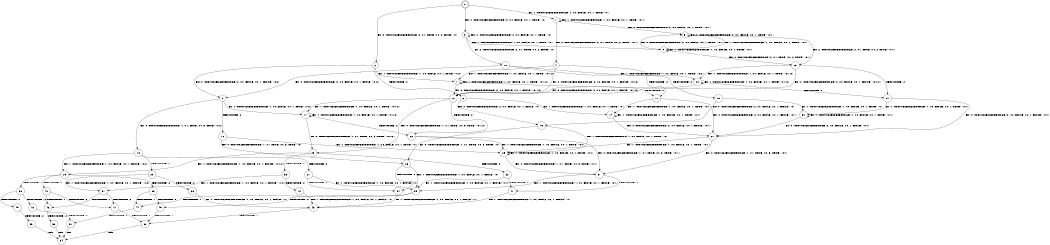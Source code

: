 digraph BCG {
size = "7, 10.5";
center = TRUE;
node [shape = circle];
0 [peripheries = 2];
0 -> 1 [label = "EX !1 !ATOMIC_EXCH_BRANCH (1, +0, FALSE, +0, 1, TRUE) !:0:"];
0 -> 2 [label = "EX !2 !ATOMIC_EXCH_BRANCH (2, +1, TRUE, +0, 2, TRUE) !:0:"];
0 -> 3 [label = "EX !0 !ATOMIC_EXCH_BRANCH (2, +0, FALSE, +0, 1, TRUE) !:0:"];
1 -> 4 [label = "EX !2 !ATOMIC_EXCH_BRANCH (2, +1, TRUE, +0, 2, TRUE) !:0:1:"];
1 -> 5 [label = "EX !0 !ATOMIC_EXCH_BRANCH (2, +0, FALSE, +0, 1, TRUE) !:0:1:"];
1 -> 1 [label = "EX !1 !ATOMIC_EXCH_BRANCH (1, +0, FALSE, +0, 1, TRUE) !:0:1:"];
2 -> 6 [label = "TERMINATE !2"];
2 -> 7 [label = "EX !1 !ATOMIC_EXCH_BRANCH (1, +0, FALSE, +0, 1, TRUE) !:0:2:"];
2 -> 8 [label = "EX !0 !ATOMIC_EXCH_BRANCH (2, +0, FALSE, +0, 1, FALSE) !:0:2:"];
3 -> 9 [label = "EX !1 !ATOMIC_EXCH_BRANCH (1, +0, FALSE, +0, 1, TRUE) !:0:"];
3 -> 10 [label = "EX !2 !ATOMIC_EXCH_BRANCH (2, +1, TRUE, +0, 2, TRUE) !:0:"];
3 -> 3 [label = "EX !0 !ATOMIC_EXCH_BRANCH (2, +0, FALSE, +0, 1, TRUE) !:0:"];
4 -> 11 [label = "TERMINATE !2"];
4 -> 12 [label = "EX !0 !ATOMIC_EXCH_BRANCH (2, +0, FALSE, +0, 1, FALSE) !:0:1:2:"];
4 -> 7 [label = "EX !1 !ATOMIC_EXCH_BRANCH (1, +0, FALSE, +0, 1, TRUE) !:0:1:2:"];
5 -> 13 [label = "EX !2 !ATOMIC_EXCH_BRANCH (2, +1, TRUE, +0, 2, TRUE) !:0:1:"];
5 -> 9 [label = "EX !1 !ATOMIC_EXCH_BRANCH (1, +0, FALSE, +0, 1, TRUE) !:0:1:"];
5 -> 5 [label = "EX !0 !ATOMIC_EXCH_BRANCH (2, +0, FALSE, +0, 1, TRUE) !:0:1:"];
6 -> 14 [label = "EX !1 !ATOMIC_EXCH_BRANCH (1, +0, FALSE, +0, 1, TRUE) !:0:"];
6 -> 15 [label = "EX !0 !ATOMIC_EXCH_BRANCH (2, +0, FALSE, +0, 1, FALSE) !:0:"];
7 -> 11 [label = "TERMINATE !2"];
7 -> 12 [label = "EX !0 !ATOMIC_EXCH_BRANCH (2, +0, FALSE, +0, 1, FALSE) !:0:1:2:"];
7 -> 7 [label = "EX !1 !ATOMIC_EXCH_BRANCH (1, +0, FALSE, +0, 1, TRUE) !:0:1:2:"];
8 -> 16 [label = "TERMINATE !2"];
8 -> 17 [label = "EX !1 !ATOMIC_EXCH_BRANCH (1, +0, FALSE, +0, 1, TRUE) !:0:2:"];
8 -> 18 [label = "EX !0 !ATOMIC_EXCH_BRANCH (1, +1, TRUE, +0, 3, TRUE) !:0:2:"];
9 -> 13 [label = "EX !2 !ATOMIC_EXCH_BRANCH (2, +1, TRUE, +0, 2, TRUE) !:0:1:"];
9 -> 9 [label = "EX !1 !ATOMIC_EXCH_BRANCH (1, +0, FALSE, +0, 1, TRUE) !:0:1:"];
9 -> 5 [label = "EX !0 !ATOMIC_EXCH_BRANCH (2, +0, FALSE, +0, 1, TRUE) !:0:1:"];
10 -> 19 [label = "TERMINATE !2"];
10 -> 20 [label = "EX !1 !ATOMIC_EXCH_BRANCH (1, +0, FALSE, +0, 1, TRUE) !:0:2:"];
10 -> 8 [label = "EX !0 !ATOMIC_EXCH_BRANCH (2, +0, FALSE, +0, 1, FALSE) !:0:2:"];
11 -> 21 [label = "EX !0 !ATOMIC_EXCH_BRANCH (2, +0, FALSE, +0, 1, FALSE) !:0:1:"];
11 -> 14 [label = "EX !1 !ATOMIC_EXCH_BRANCH (1, +0, FALSE, +0, 1, TRUE) !:0:1:"];
12 -> 22 [label = "TERMINATE !2"];
12 -> 17 [label = "EX !1 !ATOMIC_EXCH_BRANCH (1, +0, FALSE, +0, 1, TRUE) !:0:1:2:"];
12 -> 23 [label = "EX !0 !ATOMIC_EXCH_BRANCH (1, +1, TRUE, +0, 3, TRUE) !:0:1:2:"];
13 -> 24 [label = "TERMINATE !2"];
13 -> 20 [label = "EX !1 !ATOMIC_EXCH_BRANCH (1, +0, FALSE, +0, 1, TRUE) !:0:1:2:"];
13 -> 12 [label = "EX !0 !ATOMIC_EXCH_BRANCH (2, +0, FALSE, +0, 1, FALSE) !:0:1:2:"];
14 -> 21 [label = "EX !0 !ATOMIC_EXCH_BRANCH (2, +0, FALSE, +0, 1, FALSE) !:0:1:"];
14 -> 14 [label = "EX !1 !ATOMIC_EXCH_BRANCH (1, +0, FALSE, +0, 1, TRUE) !:0:1:"];
15 -> 25 [label = "EX !1 !ATOMIC_EXCH_BRANCH (1, +0, FALSE, +0, 1, TRUE) !:0:"];
15 -> 26 [label = "EX !0 !ATOMIC_EXCH_BRANCH (1, +1, TRUE, +0, 3, TRUE) !:0:"];
16 -> 25 [label = "EX !1 !ATOMIC_EXCH_BRANCH (1, +0, FALSE, +0, 1, TRUE) !:0:"];
16 -> 26 [label = "EX !0 !ATOMIC_EXCH_BRANCH (1, +1, TRUE, +0, 3, TRUE) !:0:"];
17 -> 22 [label = "TERMINATE !2"];
17 -> 17 [label = "EX !1 !ATOMIC_EXCH_BRANCH (1, +0, FALSE, +0, 1, TRUE) !:0:1:2:"];
17 -> 23 [label = "EX !0 !ATOMIC_EXCH_BRANCH (1, +1, TRUE, +0, 3, TRUE) !:0:1:2:"];
18 -> 27 [label = "TERMINATE !2"];
18 -> 28 [label = "TERMINATE !0"];
18 -> 29 [label = "EX !1 !ATOMIC_EXCH_BRANCH (1, +0, FALSE, +0, 1, FALSE) !:0:2:"];
19 -> 30 [label = "EX !1 !ATOMIC_EXCH_BRANCH (1, +0, FALSE, +0, 1, TRUE) !:0:"];
19 -> 15 [label = "EX !0 !ATOMIC_EXCH_BRANCH (2, +0, FALSE, +0, 1, FALSE) !:0:"];
20 -> 24 [label = "TERMINATE !2"];
20 -> 20 [label = "EX !1 !ATOMIC_EXCH_BRANCH (1, +0, FALSE, +0, 1, TRUE) !:0:1:2:"];
20 -> 12 [label = "EX !0 !ATOMIC_EXCH_BRANCH (2, +0, FALSE, +0, 1, FALSE) !:0:1:2:"];
21 -> 25 [label = "EX !1 !ATOMIC_EXCH_BRANCH (1, +0, FALSE, +0, 1, TRUE) !:0:1:"];
21 -> 31 [label = "EX !0 !ATOMIC_EXCH_BRANCH (1, +1, TRUE, +0, 3, TRUE) !:0:1:"];
22 -> 25 [label = "EX !1 !ATOMIC_EXCH_BRANCH (1, +0, FALSE, +0, 1, TRUE) !:0:1:"];
22 -> 31 [label = "EX !0 !ATOMIC_EXCH_BRANCH (1, +1, TRUE, +0, 3, TRUE) !:0:1:"];
23 -> 32 [label = "TERMINATE !2"];
23 -> 33 [label = "TERMINATE !0"];
23 -> 29 [label = "EX !1 !ATOMIC_EXCH_BRANCH (1, +0, FALSE, +0, 1, FALSE) !:0:1:2:"];
24 -> 30 [label = "EX !1 !ATOMIC_EXCH_BRANCH (1, +0, FALSE, +0, 1, TRUE) !:0:1:"];
24 -> 21 [label = "EX !0 !ATOMIC_EXCH_BRANCH (2, +0, FALSE, +0, 1, FALSE) !:0:1:"];
25 -> 25 [label = "EX !1 !ATOMIC_EXCH_BRANCH (1, +0, FALSE, +0, 1, TRUE) !:0:1:"];
25 -> 31 [label = "EX !0 !ATOMIC_EXCH_BRANCH (1, +1, TRUE, +0, 3, TRUE) !:0:1:"];
26 -> 34 [label = "TERMINATE !0"];
26 -> 35 [label = "EX !1 !ATOMIC_EXCH_BRANCH (1, +0, FALSE, +0, 1, FALSE) !:0:"];
27 -> 34 [label = "TERMINATE !0"];
27 -> 35 [label = "EX !1 !ATOMIC_EXCH_BRANCH (1, +0, FALSE, +0, 1, FALSE) !:0:"];
28 -> 36 [label = "TERMINATE !2"];
28 -> 37 [label = "EX !1 !ATOMIC_EXCH_BRANCH (1, +0, FALSE, +0, 1, FALSE) !:1:2:"];
29 -> 38 [label = "TERMINATE !1"];
29 -> 39 [label = "TERMINATE !2"];
29 -> 40 [label = "TERMINATE !0"];
30 -> 30 [label = "EX !1 !ATOMIC_EXCH_BRANCH (1, +0, FALSE, +0, 1, TRUE) !:0:1:"];
30 -> 21 [label = "EX !0 !ATOMIC_EXCH_BRANCH (2, +0, FALSE, +0, 1, FALSE) !:0:1:"];
31 -> 41 [label = "TERMINATE !0"];
31 -> 35 [label = "EX !1 !ATOMIC_EXCH_BRANCH (1, +0, FALSE, +0, 1, FALSE) !:0:1:"];
32 -> 41 [label = "TERMINATE !0"];
32 -> 35 [label = "EX !1 !ATOMIC_EXCH_BRANCH (1, +0, FALSE, +0, 1, FALSE) !:0:1:"];
33 -> 42 [label = "TERMINATE !2"];
33 -> 37 [label = "EX !1 !ATOMIC_EXCH_BRANCH (1, +0, FALSE, +0, 1, FALSE) !:1:2:"];
34 -> 43 [label = "EX !1 !ATOMIC_EXCH_BRANCH (1, +0, FALSE, +0, 1, FALSE) !:1:"];
35 -> 44 [label = "TERMINATE !1"];
35 -> 45 [label = "TERMINATE !0"];
36 -> 43 [label = "EX !1 !ATOMIC_EXCH_BRANCH (1, +0, FALSE, +0, 1, FALSE) !:1:"];
37 -> 46 [label = "TERMINATE !1"];
37 -> 47 [label = "TERMINATE !2"];
38 -> 48 [label = "TERMINATE !2"];
38 -> 49 [label = "TERMINATE !0"];
39 -> 44 [label = "TERMINATE !1"];
39 -> 45 [label = "TERMINATE !0"];
40 -> 46 [label = "TERMINATE !1"];
40 -> 47 [label = "TERMINATE !2"];
41 -> 43 [label = "EX !1 !ATOMIC_EXCH_BRANCH (1, +0, FALSE, +0, 1, FALSE) !:1:"];
42 -> 43 [label = "EX !1 !ATOMIC_EXCH_BRANCH (1, +0, FALSE, +0, 1, FALSE) !:1:"];
43 -> 50 [label = "TERMINATE !1"];
44 -> 51 [label = "TERMINATE !0"];
45 -> 50 [label = "TERMINATE !1"];
46 -> 52 [label = "TERMINATE !2"];
47 -> 50 [label = "TERMINATE !1"];
48 -> 51 [label = "TERMINATE !0"];
49 -> 53 [label = "TERMINATE !2"];
50 -> 54 [label = "exit"];
51 -> 54 [label = "exit"];
52 -> 54 [label = "exit"];
53 -> 54 [label = "exit"];
}
